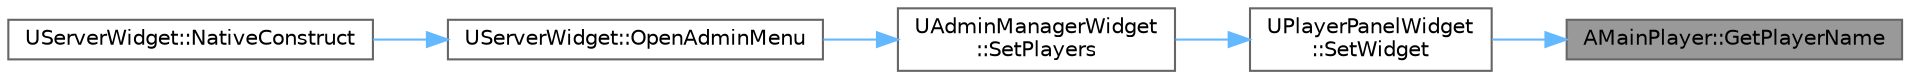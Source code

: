 digraph "AMainPlayer::GetPlayerName"
{
 // LATEX_PDF_SIZE
  bgcolor="transparent";
  edge [fontname=Helvetica,fontsize=10,labelfontname=Helvetica,labelfontsize=10];
  node [fontname=Helvetica,fontsize=10,shape=box,height=0.2,width=0.4];
  rankdir="RL";
  Node1 [id="Node000001",label="AMainPlayer::GetPlayerName",height=0.2,width=0.4,color="gray40", fillcolor="grey60", style="filled", fontcolor="black",tooltip=" "];
  Node1 -> Node2 [id="edge1_Node000001_Node000002",dir="back",color="steelblue1",style="solid",tooltip=" "];
  Node2 [id="Node000002",label="UPlayerPanelWidget\l::SetWidget",height=0.2,width=0.4,color="grey40", fillcolor="white", style="filled",URL="$class_u_player_panel_widget.html#a26f1e40225320b87e8f2ab9f61bf53b3",tooltip=" "];
  Node2 -> Node3 [id="edge2_Node000002_Node000003",dir="back",color="steelblue1",style="solid",tooltip=" "];
  Node3 [id="Node000003",label="UAdminManagerWidget\l::SetPlayers",height=0.2,width=0.4,color="grey40", fillcolor="white", style="filled",URL="$class_u_admin_manager_widget.html#af832b6df2dcb87de66fc3283c49667ec",tooltip=" "];
  Node3 -> Node4 [id="edge3_Node000003_Node000004",dir="back",color="steelblue1",style="solid",tooltip=" "];
  Node4 [id="Node000004",label="UServerWidget::OpenAdminMenu",height=0.2,width=0.4,color="grey40", fillcolor="white", style="filled",URL="$class_u_server_widget.html#a7b0f82f1cd233dd2f6824aa0dc48f837",tooltip=" "];
  Node4 -> Node5 [id="edge4_Node000004_Node000005",dir="back",color="steelblue1",style="solid",tooltip=" "];
  Node5 [id="Node000005",label="UServerWidget::NativeConstruct",height=0.2,width=0.4,color="grey40", fillcolor="white", style="filled",URL="$class_u_server_widget.html#a74cd014e883bf130482eee6be68f26b9",tooltip=" "];
}
